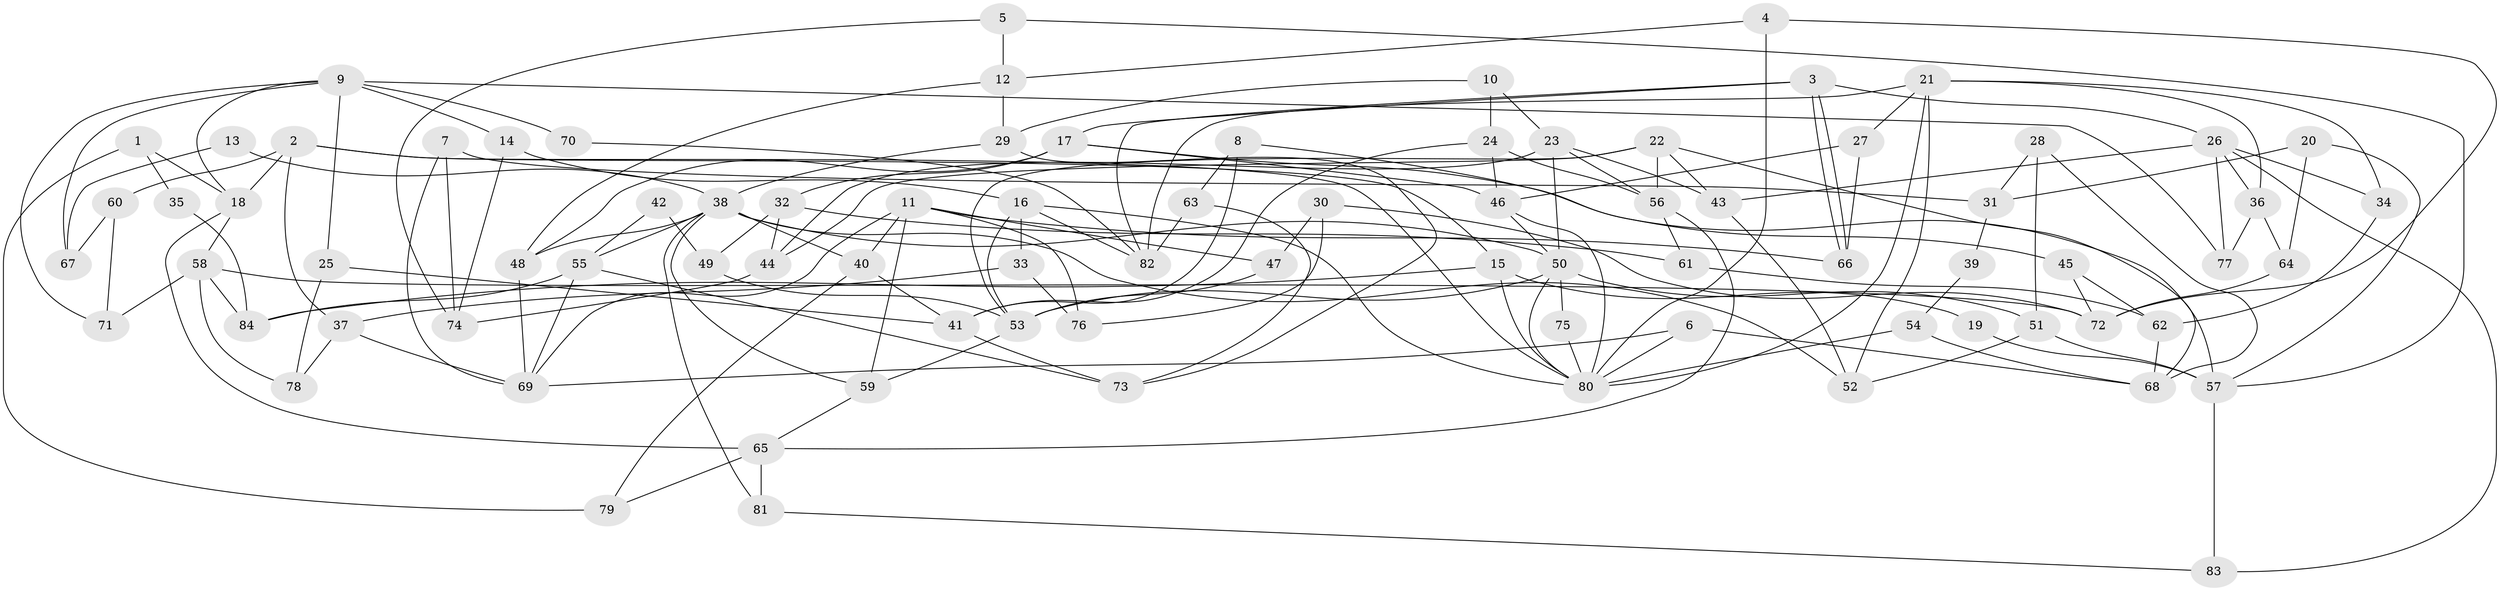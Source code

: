 // coarse degree distribution, {6: 0.06, 5: 0.18, 10: 0.04, 7: 0.12, 3: 0.24, 11: 0.02, 4: 0.16, 2: 0.08, 9: 0.02, 8: 0.06, 17: 0.02}
// Generated by graph-tools (version 1.1) at 2025/18/03/04/25 18:18:52]
// undirected, 84 vertices, 168 edges
graph export_dot {
graph [start="1"]
  node [color=gray90,style=filled];
  1;
  2;
  3;
  4;
  5;
  6;
  7;
  8;
  9;
  10;
  11;
  12;
  13;
  14;
  15;
  16;
  17;
  18;
  19;
  20;
  21;
  22;
  23;
  24;
  25;
  26;
  27;
  28;
  29;
  30;
  31;
  32;
  33;
  34;
  35;
  36;
  37;
  38;
  39;
  40;
  41;
  42;
  43;
  44;
  45;
  46;
  47;
  48;
  49;
  50;
  51;
  52;
  53;
  54;
  55;
  56;
  57;
  58;
  59;
  60;
  61;
  62;
  63;
  64;
  65;
  66;
  67;
  68;
  69;
  70;
  71;
  72;
  73;
  74;
  75;
  76;
  77;
  78;
  79;
  80;
  81;
  82;
  83;
  84;
  1 -- 79;
  1 -- 18;
  1 -- 35;
  2 -- 37;
  2 -- 80;
  2 -- 15;
  2 -- 18;
  2 -- 60;
  3 -- 66;
  3 -- 66;
  3 -- 82;
  3 -- 17;
  3 -- 26;
  4 -- 12;
  4 -- 80;
  4 -- 72;
  5 -- 57;
  5 -- 12;
  5 -- 74;
  6 -- 69;
  6 -- 80;
  6 -- 68;
  7 -- 69;
  7 -- 74;
  7 -- 31;
  8 -- 41;
  8 -- 45;
  8 -- 63;
  9 -- 14;
  9 -- 18;
  9 -- 25;
  9 -- 67;
  9 -- 70;
  9 -- 71;
  9 -- 77;
  10 -- 24;
  10 -- 29;
  10 -- 23;
  11 -- 59;
  11 -- 69;
  11 -- 40;
  11 -- 47;
  11 -- 66;
  11 -- 76;
  12 -- 29;
  12 -- 48;
  13 -- 38;
  13 -- 67;
  14 -- 16;
  14 -- 74;
  15 -- 80;
  15 -- 19;
  15 -- 84;
  16 -- 80;
  16 -- 53;
  16 -- 33;
  16 -- 82;
  17 -- 32;
  17 -- 46;
  17 -- 48;
  17 -- 57;
  18 -- 58;
  18 -- 65;
  19 -- 57;
  20 -- 31;
  20 -- 57;
  20 -- 64;
  21 -- 27;
  21 -- 52;
  21 -- 34;
  21 -- 36;
  21 -- 80;
  21 -- 82;
  22 -- 56;
  22 -- 43;
  22 -- 44;
  22 -- 53;
  22 -- 68;
  23 -- 50;
  23 -- 43;
  23 -- 44;
  23 -- 56;
  24 -- 46;
  24 -- 41;
  24 -- 56;
  25 -- 78;
  25 -- 41;
  26 -- 36;
  26 -- 34;
  26 -- 43;
  26 -- 77;
  26 -- 83;
  27 -- 46;
  27 -- 66;
  28 -- 51;
  28 -- 68;
  28 -- 31;
  29 -- 73;
  29 -- 38;
  30 -- 72;
  30 -- 47;
  30 -- 76;
  31 -- 39;
  32 -- 61;
  32 -- 44;
  32 -- 49;
  33 -- 76;
  33 -- 37;
  34 -- 62;
  35 -- 84;
  36 -- 77;
  36 -- 64;
  37 -- 69;
  37 -- 78;
  38 -- 59;
  38 -- 81;
  38 -- 40;
  38 -- 48;
  38 -- 50;
  38 -- 52;
  38 -- 55;
  39 -- 54;
  40 -- 41;
  40 -- 79;
  41 -- 73;
  42 -- 55;
  42 -- 49;
  43 -- 52;
  44 -- 74;
  45 -- 72;
  45 -- 62;
  46 -- 80;
  46 -- 50;
  47 -- 53;
  48 -- 69;
  49 -- 53;
  50 -- 51;
  50 -- 53;
  50 -- 75;
  50 -- 80;
  51 -- 52;
  51 -- 57;
  53 -- 59;
  54 -- 68;
  54 -- 80;
  55 -- 73;
  55 -- 69;
  55 -- 84;
  56 -- 61;
  56 -- 65;
  57 -- 83;
  58 -- 72;
  58 -- 84;
  58 -- 71;
  58 -- 78;
  59 -- 65;
  60 -- 71;
  60 -- 67;
  61 -- 62;
  62 -- 68;
  63 -- 82;
  63 -- 73;
  64 -- 72;
  65 -- 79;
  65 -- 81;
  70 -- 82;
  75 -- 80;
  81 -- 83;
}
